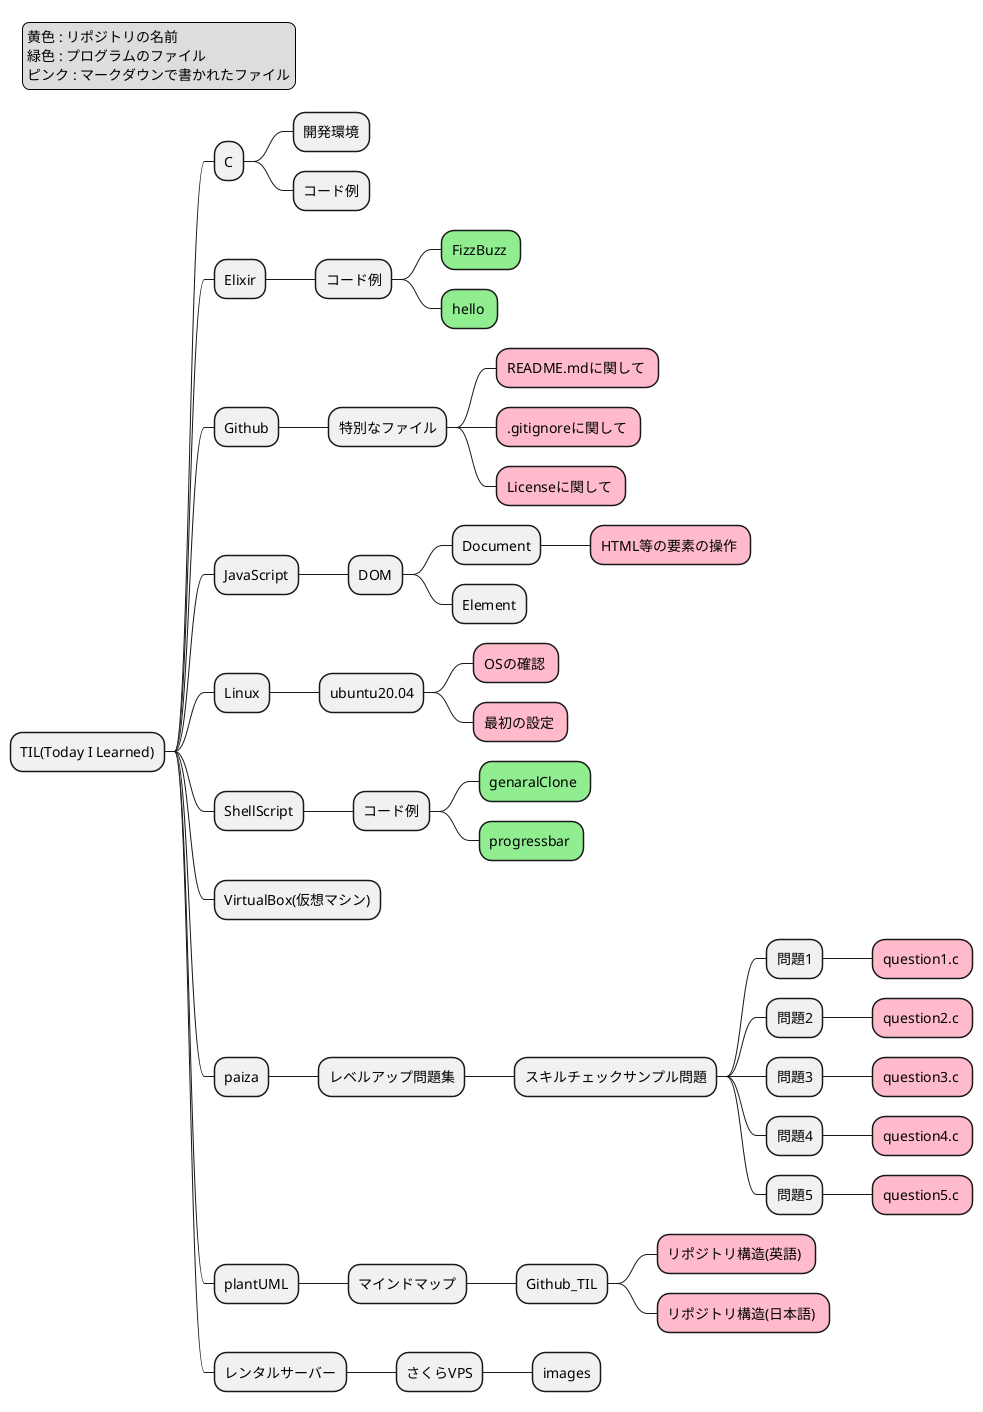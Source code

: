 @startmindmap RepositoryStructureJ

<style>
mindmapDiagram {
  .green {
    BackgroundColor #90ee90
  }
  .rose {
    BackgroundColor #FFBBCC
  }
}
</style>

* TIL(Today I Learned)

** C
*** 開発環境
*** コード例

** Elixir
*** コード例
**** FizzBuzz <<green>>
**** hello <<green>>

** Github
*** 特別なファイル
**** README.mdに関して <<rose>>
**** .gitignoreに関して <<rose>>
**** Licenseに関して <<rose>>

** JavaScript
*** DOM
**** Document
***** HTML等の要素の操作 <<rose>>
**** Element

** Linux
*** ubuntu20.04
**** OSの確認 <<rose>>
**** 最初の設定 <<rose>>

** ShellScript
*** コード例
**** genaralClone <<green>>
**** progressbar <<green>>

** VirtualBox(仮想マシン)

** paiza
*** レベルアップ問題集
**** スキルチェックサンプル問題
***** 問題1
****** question1.c <<rose>>
***** 問題2
****** question2.c <<rose>>
***** 問題3
****** question3.c <<rose>>
***** 問題4
****** question4.c <<rose>>
***** 問題5
****** question5.c <<rose>>

** plantUML
*** マインドマップ
**** Github_TIL
***** リポジトリ構造(英語) <<rose>>
***** リポジトリ構造(日本語) <<rose>>

** レンタルサーバー
*** さくらVPS
**** images

legend top left
    黄色 : リポジトリの名前
    緑色 : プログラムのファイル
    ピンク : マークダウンで書かれたファイル
endlegend

@endmindmap
